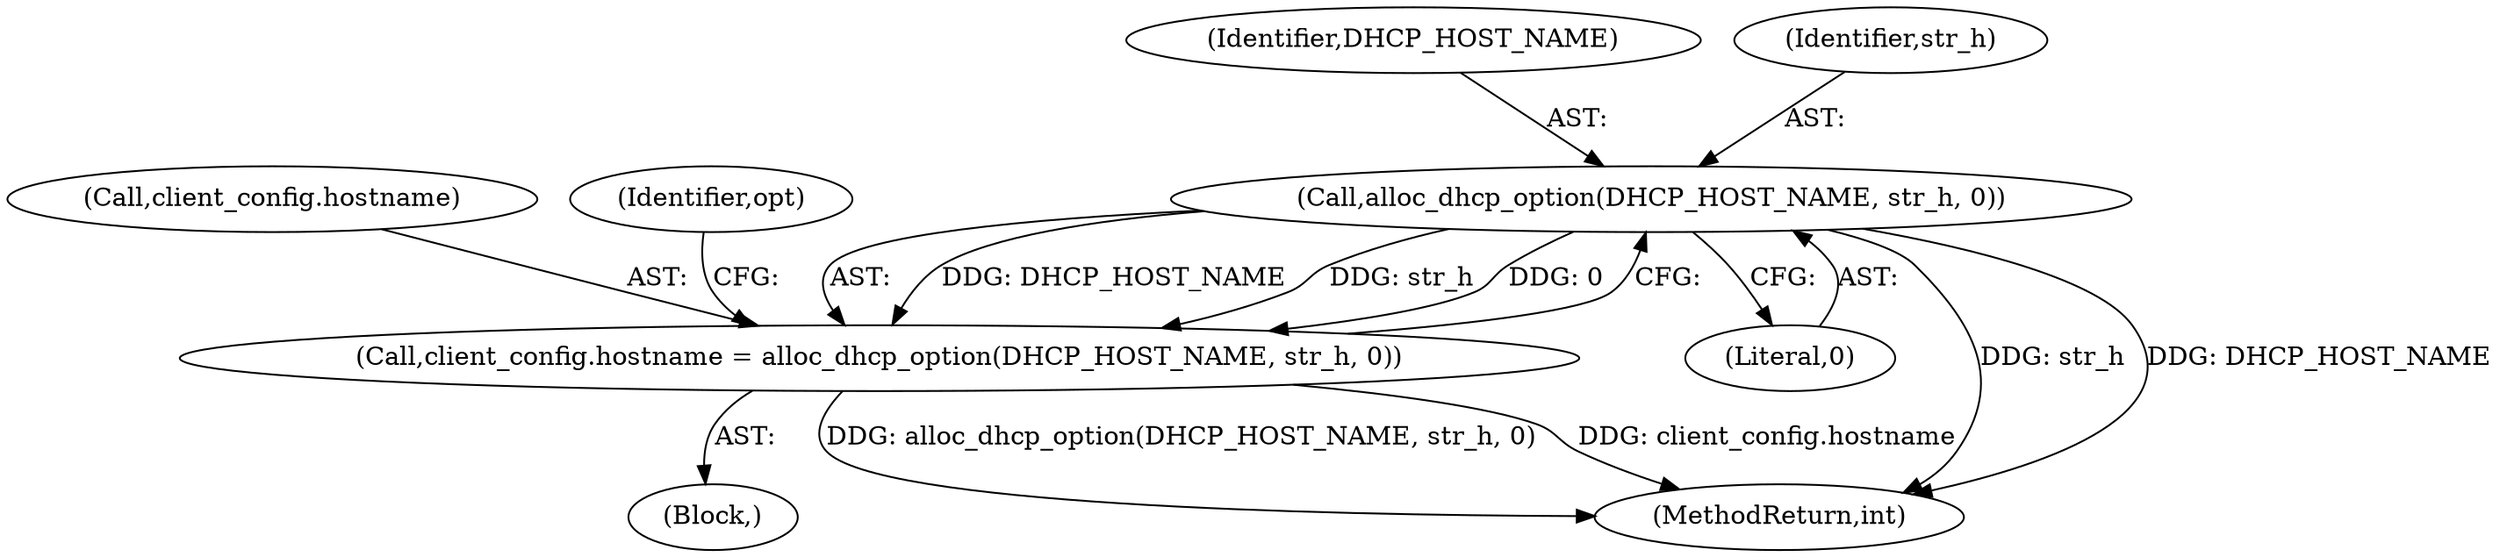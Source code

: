 digraph "0_busybox_6d3b4bb24da9a07c263f3c1acf8df85382ff562c@pointer" {
"1000292" [label="(Call,alloc_dhcp_option(DHCP_HOST_NAME, str_h, 0))"];
"1000288" [label="(Call,client_config.hostname = alloc_dhcp_option(DHCP_HOST_NAME, str_h, 0))"];
"1000285" [label="(Block,)"];
"1000292" [label="(Call,alloc_dhcp_option(DHCP_HOST_NAME, str_h, 0))"];
"1000288" [label="(Call,client_config.hostname = alloc_dhcp_option(DHCP_HOST_NAME, str_h, 0))"];
"1000295" [label="(Literal,0)"];
"1001331" [label="(MethodReturn,int)"];
"1000293" [label="(Identifier,DHCP_HOST_NAME)"];
"1000294" [label="(Identifier,str_h)"];
"1000289" [label="(Call,client_config.hostname)"];
"1000298" [label="(Identifier,opt)"];
"1000292" -> "1000288"  [label="AST: "];
"1000292" -> "1000295"  [label="CFG: "];
"1000293" -> "1000292"  [label="AST: "];
"1000294" -> "1000292"  [label="AST: "];
"1000295" -> "1000292"  [label="AST: "];
"1000288" -> "1000292"  [label="CFG: "];
"1000292" -> "1001331"  [label="DDG: str_h"];
"1000292" -> "1001331"  [label="DDG: DHCP_HOST_NAME"];
"1000292" -> "1000288"  [label="DDG: DHCP_HOST_NAME"];
"1000292" -> "1000288"  [label="DDG: str_h"];
"1000292" -> "1000288"  [label="DDG: 0"];
"1000288" -> "1000285"  [label="AST: "];
"1000289" -> "1000288"  [label="AST: "];
"1000298" -> "1000288"  [label="CFG: "];
"1000288" -> "1001331"  [label="DDG: alloc_dhcp_option(DHCP_HOST_NAME, str_h, 0)"];
"1000288" -> "1001331"  [label="DDG: client_config.hostname"];
}
